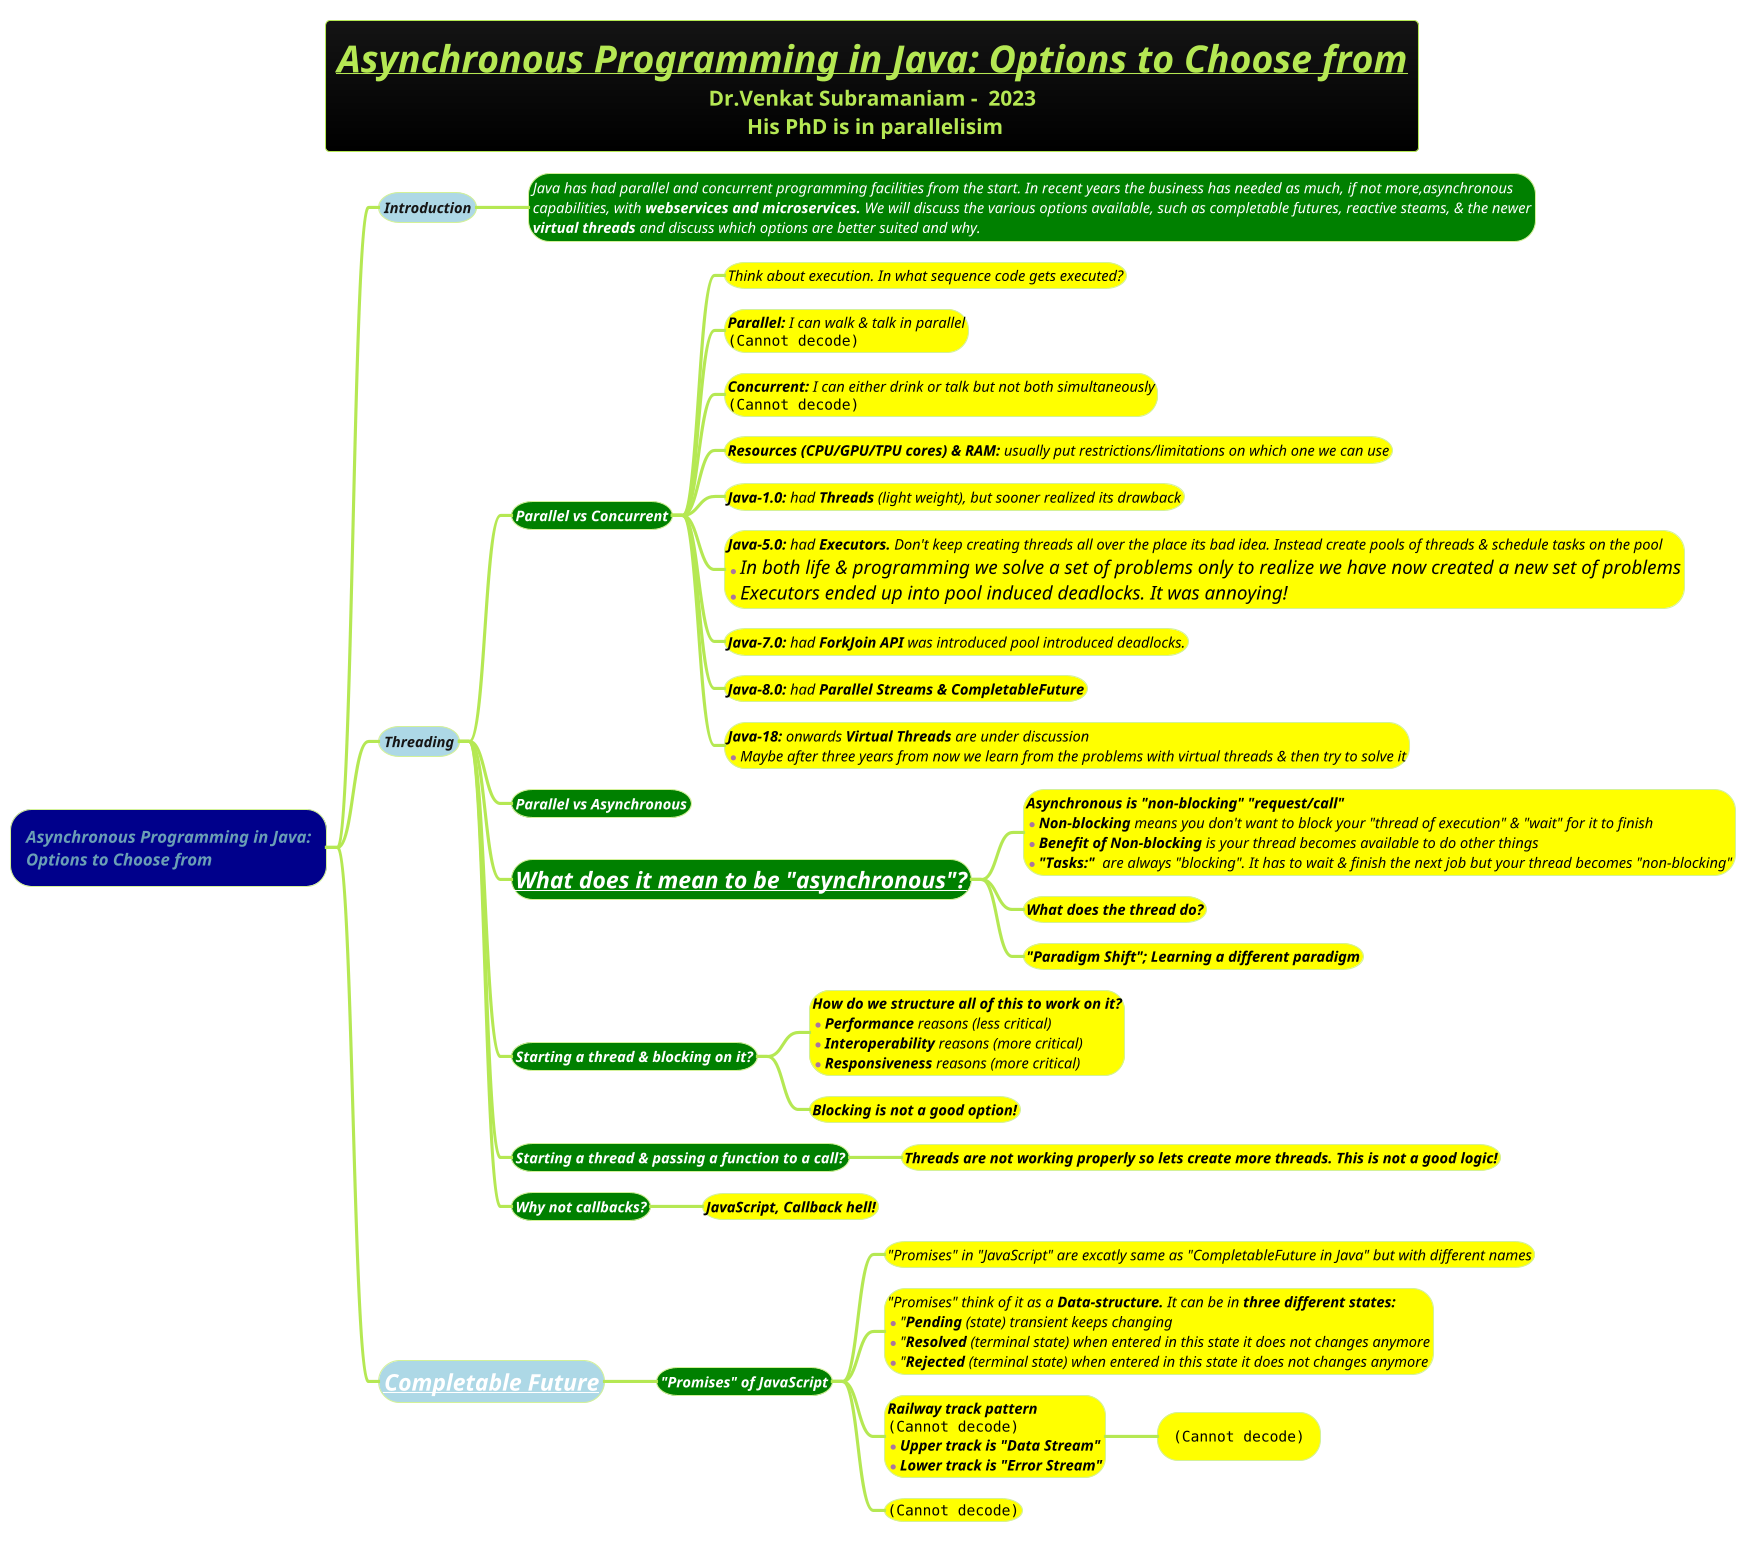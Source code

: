 @startmindmap
title =<i><b><u>Asynchronous Programming in Java: Options to Choose from \nDr.Venkat Subramaniam -  2023\n His PhD is in parallelisim
!theme hacker

*[#darkblue] <i>Asynchronous Programming in Java:\n<i>Options to Choose from
**[#lightblue] <i><color #blac><size:14>Introduction
***[#green]:<i><color #white><size:14>Java has had parallel and concurrent programming facilities from the start. In recent years the business has needed as much, if not more,asynchronous
<i><color #white><size:14>capabilities, with <b>webservices and microservices.</b> We will discuss the various options available, such as completable futures, reactive steams, & the newer
<i><color #white><size:14><b>virtual threads</b> and discuss which options are better suited and why.;

**[#lightblue] <i><color #blac><size:14>Threading
***[#green] <i><color #white><size:14><b>Parallel vs Concurrent
****[#yellow] <i><color #black><size:14>Think about execution. In what sequence code gets executed?
****[#yellow] <i><color #black><size:14><b>Parallel:</b> I can walk & talk in parallel\n<img:gif/img_2.png>
****[#yellow] <i><color #black><size:14><b>Concurrent:</b> I can either drink or talk but not both simultaneously\n<img:gif/img_3.png>
****[#yellow] <i><color #black><size:14><b>Resources (CPU/GPU/TPU cores) & RAM:</b> usually put restrictions/limitations on which one we can use
****[#yellow] <i><color #black><size:14><b>Java-1.0:</b> had <b>Threads</b> (light weight), but sooner realized its drawback
****[#yellow] <i><color #black><size:14><b>Java-5.0:</b> had <b>Executors.</b> Don't keep creating threads all over the place its bad idea. Instead create pools of threads & schedule tasks on the pool\n*<i><color #black><size:18>In both life & programming we solve a set of problems only to realize we have now created a new set of problems\n*<i><color #black><size:18>Executors ended up into pool induced deadlocks. It was annoying!
****[#yellow] <i><color #black><size:14><b>Java-7.0:</b> had <b>ForkJoin API</b> was introduced pool introduced deadlocks.
****[#yellow] <i><color #black><size:14><b>Java-8.0:</b> had <b>Parallel Streams & CompletableFuture</b>
****[#yellow] <i><color #black><size:14><b>Java-18:</b> onwards <b>Virtual Threads</b> are under discussion\n*<i><color #black><size:14>Maybe after three years from now we learn from the problems with virtual threads & then try to solve it
***[#green] <i><color #white><size:14><b>Parallel vs Asynchronous
***[#green] <i><color #white><size:22><b>[[docs/3-programming-languages/Venkat-Subramaniam/Spearheading-the-future-of-programming-2023.puml What does it mean to be "asynchronous"?]]
****[#yellow]:<i><color #black><size:14><b>Asynchronous is "non-blocking" "request/call"
* <i><color #black><size:14>**Non-blocking** means you don't want to block your "thread of execution" & "wait" for it to finish
* <i><color #black><size:14>**Benefit of Non-blocking** is your thread becomes available to do other things
* <i><color #black><size:14><b>"Tasks:"</b>  are always "blocking". It has to wait & finish the next job but your thread becomes "non-blocking";
****[#yellow] <i><color #black><size:14><b>What does the thread do?
****[#yellow] <i><color #black><size:14><b>"Paradigm Shift"; Learning a different paradigm
***[#green] <i><color #white><size:14><b>Starting a thread & blocking on it?
****[#yellow]:<i><color #black><size:14><b>How do we structure all of this to work on it?
* <i><color #black><size:14><b>Performance</b> reasons (less critical)
* <i><color #black><size:14><b>Interoperability</b> reasons (more critical)
* <i><color #black><size:14><b>Responsiveness</b> reasons (more critical);
****[#yellow] <i><color #black><size:14><b>Blocking is not a good option!
***[#green] <i><color #white><size:14><b>Starting a thread & passing a function to a call?
****[#yellow] <i><color #black><size:14><b>Threads are not working properly so lets create more threads. This is not a good logic!
***[#green] <i><color #white><size:14><b>Why not callbacks?
****[#yellow] <i><color #black><size:14><b>JavaScript, Callback hell!
**[#lightblue] <i><color #blac><size:22>[[docs/3-programming-languages/Venkat-Subramaniam/CompletableFuture.puml Completable Future]]
***[#green] <b><i><color #white><size:14>"Promises" of JavaScript
****[#yellow] <i><color #black><size:14>"Promises" in "JavaScript" are excatly same as "CompletableFuture in Java" but with different names
****[#yellow]:<i><color #black><size:14>"Promises" think of it as a <b>Data-structure.</b> It can be in <b>three different states:
* <i><color #black><size:14>"<b>Pending</b> (state) transient keeps changing
* <i><color #black><size:14>"<b>Resolved</b> (terminal state) when entered in this state it does not changes anymore
* <i><color #black><size:14>"<b>Rejected</b> (terminal state) when entered in this state it does not changes anymore;
****[#yellow] <i><color #black><size:14><b>Railway track pattern\n<img:images/img_11.png>\n*<i><color #black><size:14><b>Upper track is "Data Stream"\n*<i><color #black><size:14><b>Lower track is "Error Stream"
*****[#yellow] <i><color #black><size:14><b><img:images/img_12.png>
****[#yellow] <i><color #black><size:14><img:images/img_13.png>

@endmindmap
